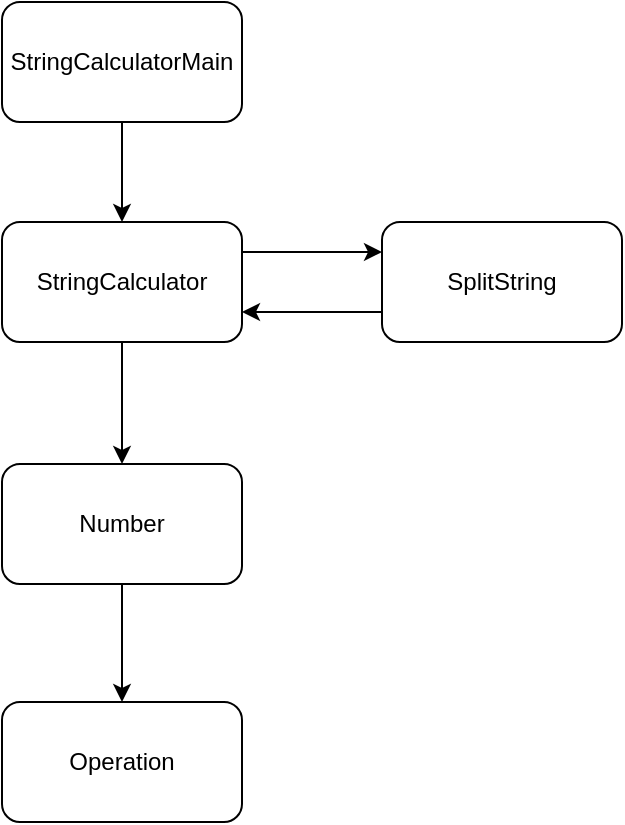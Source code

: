 <mxfile version="21.1.8" type="github">
  <diagram name="페이지-1" id="fUexfGPM6WMhWczIGK2N">
    <mxGraphModel dx="1434" dy="788" grid="1" gridSize="10" guides="1" tooltips="1" connect="1" arrows="1" fold="1" page="1" pageScale="1" pageWidth="1100" pageHeight="850" math="0" shadow="0">
      <root>
        <mxCell id="0" />
        <mxCell id="1" parent="0" />
        <mxCell id="RVV1Fi6tsEqvcjZMA6kq-4" style="edgeStyle=orthogonalEdgeStyle;rounded=0;orthogonalLoop=1;jettySize=auto;html=1;exitX=0.5;exitY=1;exitDx=0;exitDy=0;" edge="1" parent="1" source="RVV1Fi6tsEqvcjZMA6kq-1" target="RVV1Fi6tsEqvcjZMA6kq-3">
          <mxGeometry relative="1" as="geometry" />
        </mxCell>
        <mxCell id="RVV1Fi6tsEqvcjZMA6kq-14" style="edgeStyle=orthogonalEdgeStyle;rounded=0;orthogonalLoop=1;jettySize=auto;html=1;exitX=1;exitY=0.25;exitDx=0;exitDy=0;entryX=0;entryY=0.25;entryDx=0;entryDy=0;" edge="1" parent="1" source="RVV1Fi6tsEqvcjZMA6kq-1" target="RVV1Fi6tsEqvcjZMA6kq-6">
          <mxGeometry relative="1" as="geometry" />
        </mxCell>
        <mxCell id="RVV1Fi6tsEqvcjZMA6kq-1" value="StringCalculator" style="rounded=1;whiteSpace=wrap;html=1;" vertex="1" parent="1">
          <mxGeometry x="150" y="250" width="120" height="60" as="geometry" />
        </mxCell>
        <mxCell id="RVV1Fi6tsEqvcjZMA6kq-5" style="edgeStyle=orthogonalEdgeStyle;rounded=0;orthogonalLoop=1;jettySize=auto;html=1;exitX=0.5;exitY=1;exitDx=0;exitDy=0;" edge="1" parent="1" source="RVV1Fi6tsEqvcjZMA6kq-2" target="RVV1Fi6tsEqvcjZMA6kq-1">
          <mxGeometry relative="1" as="geometry" />
        </mxCell>
        <mxCell id="RVV1Fi6tsEqvcjZMA6kq-2" value="StringCalculatorMain" style="rounded=1;whiteSpace=wrap;html=1;" vertex="1" parent="1">
          <mxGeometry x="150" y="140" width="120" height="60" as="geometry" />
        </mxCell>
        <mxCell id="RVV1Fi6tsEqvcjZMA6kq-16" style="edgeStyle=orthogonalEdgeStyle;rounded=0;orthogonalLoop=1;jettySize=auto;html=1;exitX=0.5;exitY=1;exitDx=0;exitDy=0;" edge="1" parent="1" source="RVV1Fi6tsEqvcjZMA6kq-3" target="RVV1Fi6tsEqvcjZMA6kq-10">
          <mxGeometry relative="1" as="geometry" />
        </mxCell>
        <mxCell id="RVV1Fi6tsEqvcjZMA6kq-3" value="Number" style="rounded=1;whiteSpace=wrap;html=1;" vertex="1" parent="1">
          <mxGeometry x="150" y="371" width="120" height="60" as="geometry" />
        </mxCell>
        <mxCell id="RVV1Fi6tsEqvcjZMA6kq-15" style="edgeStyle=orthogonalEdgeStyle;rounded=0;orthogonalLoop=1;jettySize=auto;html=1;exitX=0;exitY=0.75;exitDx=0;exitDy=0;entryX=1;entryY=0.75;entryDx=0;entryDy=0;" edge="1" parent="1" source="RVV1Fi6tsEqvcjZMA6kq-6" target="RVV1Fi6tsEqvcjZMA6kq-1">
          <mxGeometry relative="1" as="geometry" />
        </mxCell>
        <mxCell id="RVV1Fi6tsEqvcjZMA6kq-6" value="SplitString" style="rounded=1;whiteSpace=wrap;html=1;" vertex="1" parent="1">
          <mxGeometry x="340" y="250" width="120" height="60" as="geometry" />
        </mxCell>
        <mxCell id="RVV1Fi6tsEqvcjZMA6kq-10" value="Operation" style="rounded=1;whiteSpace=wrap;html=1;" vertex="1" parent="1">
          <mxGeometry x="150" y="490" width="120" height="60" as="geometry" />
        </mxCell>
      </root>
    </mxGraphModel>
  </diagram>
</mxfile>
